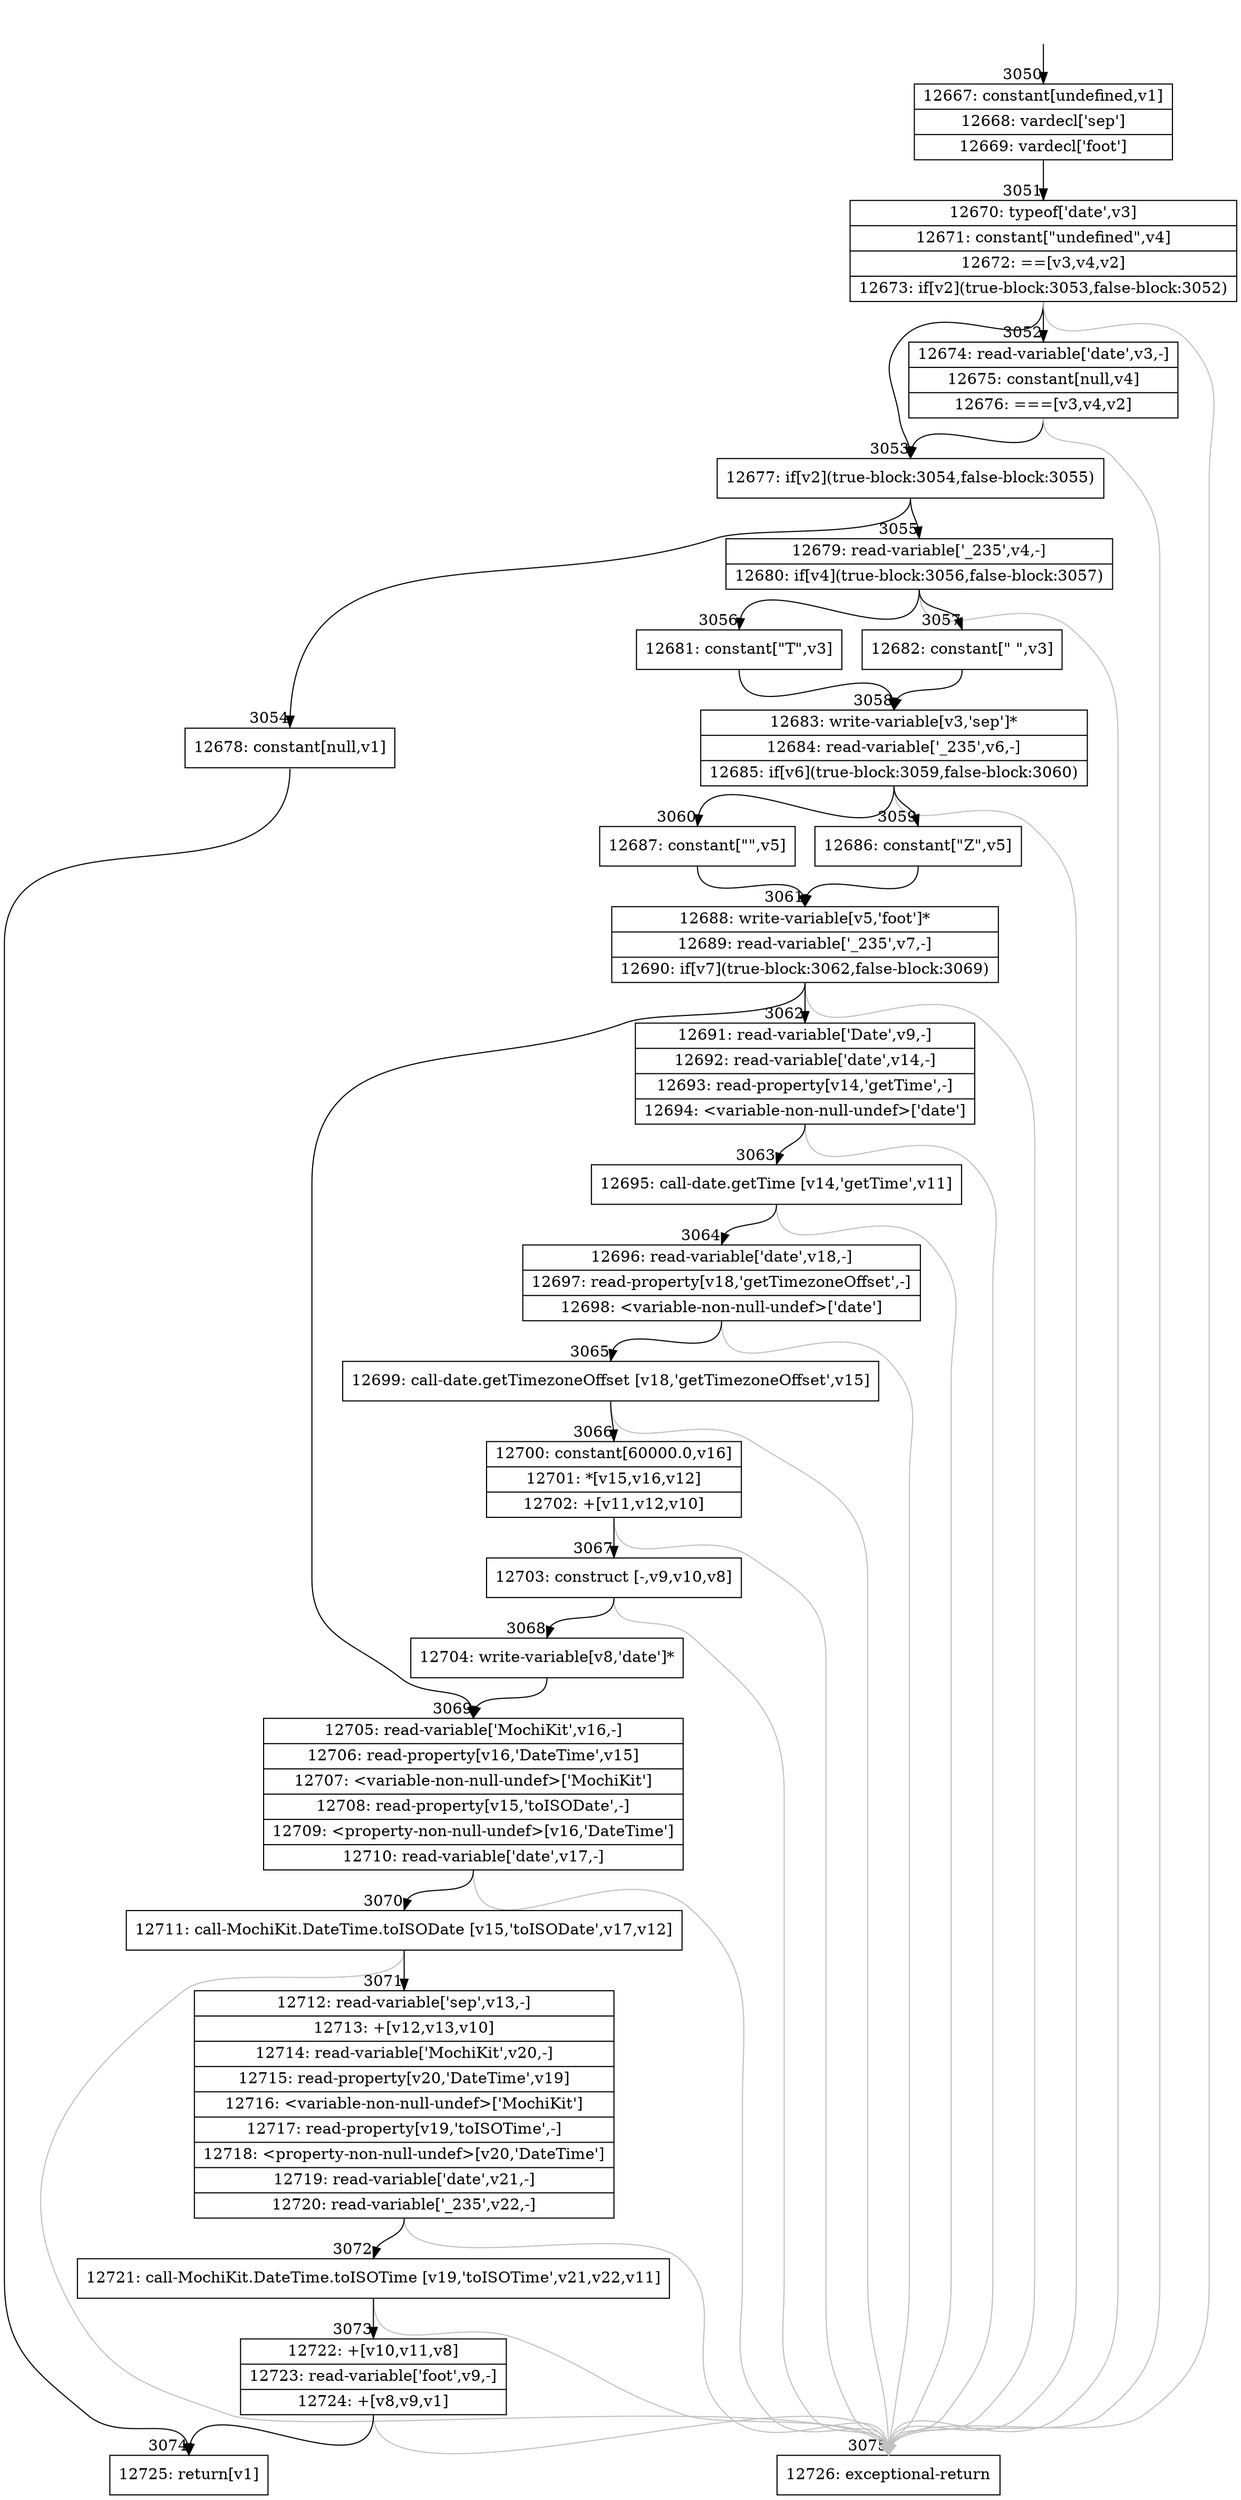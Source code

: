 digraph {
rankdir="TD"
BB_entry232[shape=none,label=""];
BB_entry232 -> BB3050 [tailport=s, headport=n, headlabel="    3050"]
BB3050 [shape=record label="{12667: constant[undefined,v1]|12668: vardecl['sep']|12669: vardecl['foot']}" ] 
BB3050 -> BB3051 [tailport=s, headport=n, headlabel="      3051"]
BB3051 [shape=record label="{12670: typeof['date',v3]|12671: constant[\"undefined\",v4]|12672: ==[v3,v4,v2]|12673: if[v2](true-block:3053,false-block:3052)}" ] 
BB3051 -> BB3053 [tailport=s, headport=n, headlabel="      3053"]
BB3051 -> BB3052 [tailport=s, headport=n, headlabel="      3052"]
BB3051 -> BB3075 [tailport=s, headport=n, color=gray, headlabel="      3075"]
BB3052 [shape=record label="{12674: read-variable['date',v3,-]|12675: constant[null,v4]|12676: ===[v3,v4,v2]}" ] 
BB3052 -> BB3053 [tailport=s, headport=n]
BB3052 -> BB3075 [tailport=s, headport=n, color=gray]
BB3053 [shape=record label="{12677: if[v2](true-block:3054,false-block:3055)}" ] 
BB3053 -> BB3054 [tailport=s, headport=n, headlabel="      3054"]
BB3053 -> BB3055 [tailport=s, headport=n, headlabel="      3055"]
BB3054 [shape=record label="{12678: constant[null,v1]}" ] 
BB3054 -> BB3074 [tailport=s, headport=n, headlabel="      3074"]
BB3055 [shape=record label="{12679: read-variable['_235',v4,-]|12680: if[v4](true-block:3056,false-block:3057)}" ] 
BB3055 -> BB3056 [tailport=s, headport=n, headlabel="      3056"]
BB3055 -> BB3057 [tailport=s, headport=n, headlabel="      3057"]
BB3055 -> BB3075 [tailport=s, headport=n, color=gray]
BB3056 [shape=record label="{12681: constant[\"T\",v3]}" ] 
BB3056 -> BB3058 [tailport=s, headport=n, headlabel="      3058"]
BB3057 [shape=record label="{12682: constant[\" \",v3]}" ] 
BB3057 -> BB3058 [tailport=s, headport=n]
BB3058 [shape=record label="{12683: write-variable[v3,'sep']*|12684: read-variable['_235',v6,-]|12685: if[v6](true-block:3059,false-block:3060)}" ] 
BB3058 -> BB3059 [tailport=s, headport=n, headlabel="      3059"]
BB3058 -> BB3060 [tailport=s, headport=n, headlabel="      3060"]
BB3058 -> BB3075 [tailport=s, headport=n, color=gray]
BB3059 [shape=record label="{12686: constant[\"Z\",v5]}" ] 
BB3059 -> BB3061 [tailport=s, headport=n, headlabel="      3061"]
BB3060 [shape=record label="{12687: constant[\"\",v5]}" ] 
BB3060 -> BB3061 [tailport=s, headport=n]
BB3061 [shape=record label="{12688: write-variable[v5,'foot']*|12689: read-variable['_235',v7,-]|12690: if[v7](true-block:3062,false-block:3069)}" ] 
BB3061 -> BB3062 [tailport=s, headport=n, headlabel="      3062"]
BB3061 -> BB3069 [tailport=s, headport=n, headlabel="      3069"]
BB3061 -> BB3075 [tailport=s, headport=n, color=gray]
BB3062 [shape=record label="{12691: read-variable['Date',v9,-]|12692: read-variable['date',v14,-]|12693: read-property[v14,'getTime',-]|12694: \<variable-non-null-undef\>['date']}" ] 
BB3062 -> BB3063 [tailport=s, headport=n, headlabel="      3063"]
BB3062 -> BB3075 [tailport=s, headport=n, color=gray]
BB3063 [shape=record label="{12695: call-date.getTime [v14,'getTime',v11]}" ] 
BB3063 -> BB3064 [tailport=s, headport=n, headlabel="      3064"]
BB3063 -> BB3075 [tailport=s, headport=n, color=gray]
BB3064 [shape=record label="{12696: read-variable['date',v18,-]|12697: read-property[v18,'getTimezoneOffset',-]|12698: \<variable-non-null-undef\>['date']}" ] 
BB3064 -> BB3065 [tailport=s, headport=n, headlabel="      3065"]
BB3064 -> BB3075 [tailport=s, headport=n, color=gray]
BB3065 [shape=record label="{12699: call-date.getTimezoneOffset [v18,'getTimezoneOffset',v15]}" ] 
BB3065 -> BB3066 [tailport=s, headport=n, headlabel="      3066"]
BB3065 -> BB3075 [tailport=s, headport=n, color=gray]
BB3066 [shape=record label="{12700: constant[60000.0,v16]|12701: *[v15,v16,v12]|12702: +[v11,v12,v10]}" ] 
BB3066 -> BB3067 [tailport=s, headport=n, headlabel="      3067"]
BB3066 -> BB3075 [tailport=s, headport=n, color=gray]
BB3067 [shape=record label="{12703: construct [-,v9,v10,v8]}" ] 
BB3067 -> BB3068 [tailport=s, headport=n, headlabel="      3068"]
BB3067 -> BB3075 [tailport=s, headport=n, color=gray]
BB3068 [shape=record label="{12704: write-variable[v8,'date']*}" ] 
BB3068 -> BB3069 [tailport=s, headport=n]
BB3069 [shape=record label="{12705: read-variable['MochiKit',v16,-]|12706: read-property[v16,'DateTime',v15]|12707: \<variable-non-null-undef\>['MochiKit']|12708: read-property[v15,'toISODate',-]|12709: \<property-non-null-undef\>[v16,'DateTime']|12710: read-variable['date',v17,-]}" ] 
BB3069 -> BB3070 [tailport=s, headport=n, headlabel="      3070"]
BB3069 -> BB3075 [tailport=s, headport=n, color=gray]
BB3070 [shape=record label="{12711: call-MochiKit.DateTime.toISODate [v15,'toISODate',v17,v12]}" ] 
BB3070 -> BB3071 [tailport=s, headport=n, headlabel="      3071"]
BB3070 -> BB3075 [tailport=s, headport=n, color=gray]
BB3071 [shape=record label="{12712: read-variable['sep',v13,-]|12713: +[v12,v13,v10]|12714: read-variable['MochiKit',v20,-]|12715: read-property[v20,'DateTime',v19]|12716: \<variable-non-null-undef\>['MochiKit']|12717: read-property[v19,'toISOTime',-]|12718: \<property-non-null-undef\>[v20,'DateTime']|12719: read-variable['date',v21,-]|12720: read-variable['_235',v22,-]}" ] 
BB3071 -> BB3072 [tailport=s, headport=n, headlabel="      3072"]
BB3071 -> BB3075 [tailport=s, headport=n, color=gray]
BB3072 [shape=record label="{12721: call-MochiKit.DateTime.toISOTime [v19,'toISOTime',v21,v22,v11]}" ] 
BB3072 -> BB3073 [tailport=s, headport=n, headlabel="      3073"]
BB3072 -> BB3075 [tailport=s, headport=n, color=gray]
BB3073 [shape=record label="{12722: +[v10,v11,v8]|12723: read-variable['foot',v9,-]|12724: +[v8,v9,v1]}" ] 
BB3073 -> BB3074 [tailport=s, headport=n]
BB3073 -> BB3075 [tailport=s, headport=n, color=gray]
BB3074 [shape=record label="{12725: return[v1]}" ] 
BB3075 [shape=record label="{12726: exceptional-return}" ] 
//#$~ 1970
}
